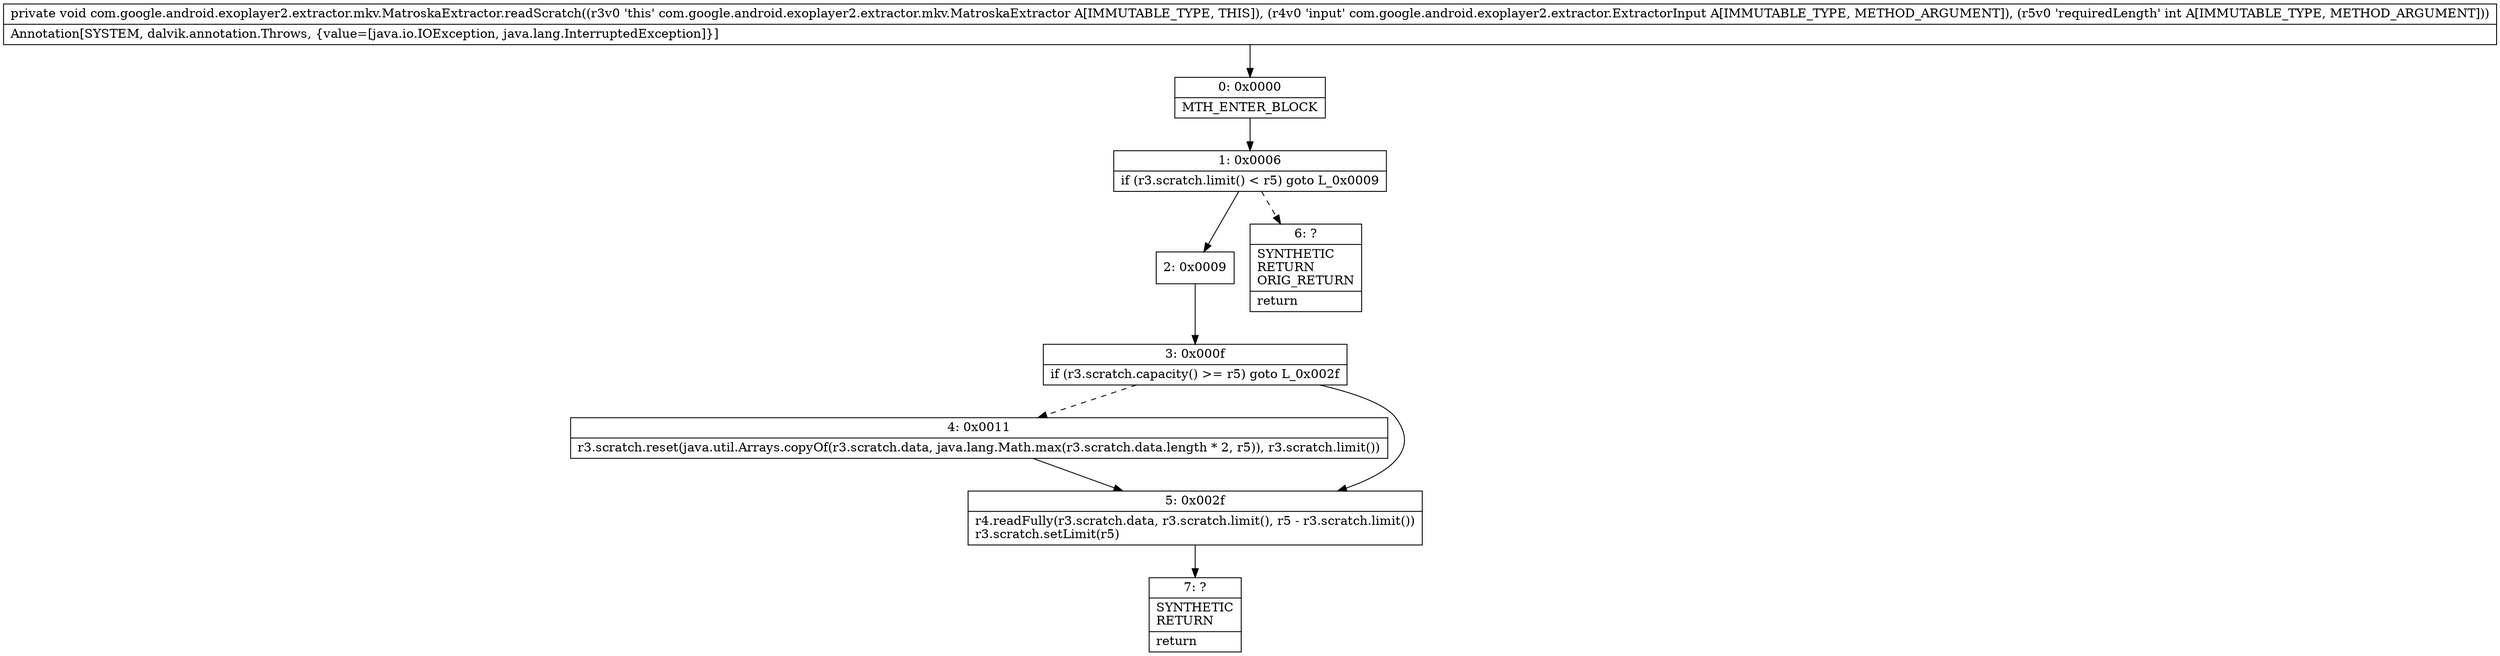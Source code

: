 digraph "CFG forcom.google.android.exoplayer2.extractor.mkv.MatroskaExtractor.readScratch(Lcom\/google\/android\/exoplayer2\/extractor\/ExtractorInput;I)V" {
Node_0 [shape=record,label="{0\:\ 0x0000|MTH_ENTER_BLOCK\l}"];
Node_1 [shape=record,label="{1\:\ 0x0006|if (r3.scratch.limit() \< r5) goto L_0x0009\l}"];
Node_2 [shape=record,label="{2\:\ 0x0009}"];
Node_3 [shape=record,label="{3\:\ 0x000f|if (r3.scratch.capacity() \>= r5) goto L_0x002f\l}"];
Node_4 [shape=record,label="{4\:\ 0x0011|r3.scratch.reset(java.util.Arrays.copyOf(r3.scratch.data, java.lang.Math.max(r3.scratch.data.length * 2, r5)), r3.scratch.limit())\l}"];
Node_5 [shape=record,label="{5\:\ 0x002f|r4.readFully(r3.scratch.data, r3.scratch.limit(), r5 \- r3.scratch.limit())\lr3.scratch.setLimit(r5)\l}"];
Node_6 [shape=record,label="{6\:\ ?|SYNTHETIC\lRETURN\lORIG_RETURN\l|return\l}"];
Node_7 [shape=record,label="{7\:\ ?|SYNTHETIC\lRETURN\l|return\l}"];
MethodNode[shape=record,label="{private void com.google.android.exoplayer2.extractor.mkv.MatroskaExtractor.readScratch((r3v0 'this' com.google.android.exoplayer2.extractor.mkv.MatroskaExtractor A[IMMUTABLE_TYPE, THIS]), (r4v0 'input' com.google.android.exoplayer2.extractor.ExtractorInput A[IMMUTABLE_TYPE, METHOD_ARGUMENT]), (r5v0 'requiredLength' int A[IMMUTABLE_TYPE, METHOD_ARGUMENT]))  | Annotation[SYSTEM, dalvik.annotation.Throws, \{value=[java.io.IOException, java.lang.InterruptedException]\}]\l}"];
MethodNode -> Node_0;
Node_0 -> Node_1;
Node_1 -> Node_2;
Node_1 -> Node_6[style=dashed];
Node_2 -> Node_3;
Node_3 -> Node_4[style=dashed];
Node_3 -> Node_5;
Node_4 -> Node_5;
Node_5 -> Node_7;
}

